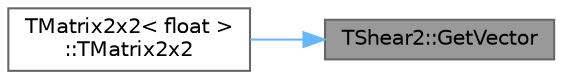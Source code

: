 digraph "TShear2::GetVector"
{
 // INTERACTIVE_SVG=YES
 // LATEX_PDF_SIZE
  bgcolor="transparent";
  edge [fontname=Helvetica,fontsize=10,labelfontname=Helvetica,labelfontsize=10];
  node [fontname=Helvetica,fontsize=10,shape=box,height=0.2,width=0.4];
  rankdir="RL";
  Node1 [id="Node000001",label="TShear2::GetVector",height=0.2,width=0.4,color="gray40", fillcolor="grey60", style="filled", fontcolor="black",tooltip="Access to the underlying FVector2D that stores the scale."];
  Node1 -> Node2 [id="edge1_Node000001_Node000002",dir="back",color="steelblue1",style="solid",tooltip=" "];
  Node2 [id="Node000002",label="TMatrix2x2\< float \>\l::TMatrix2x2",height=0.2,width=0.4,color="grey40", fillcolor="white", style="filled",URL="$d5/d04/classTMatrix2x2.html#ad4c471ea8703d0d9725e356cc3c51469",tooltip=" "];
}
